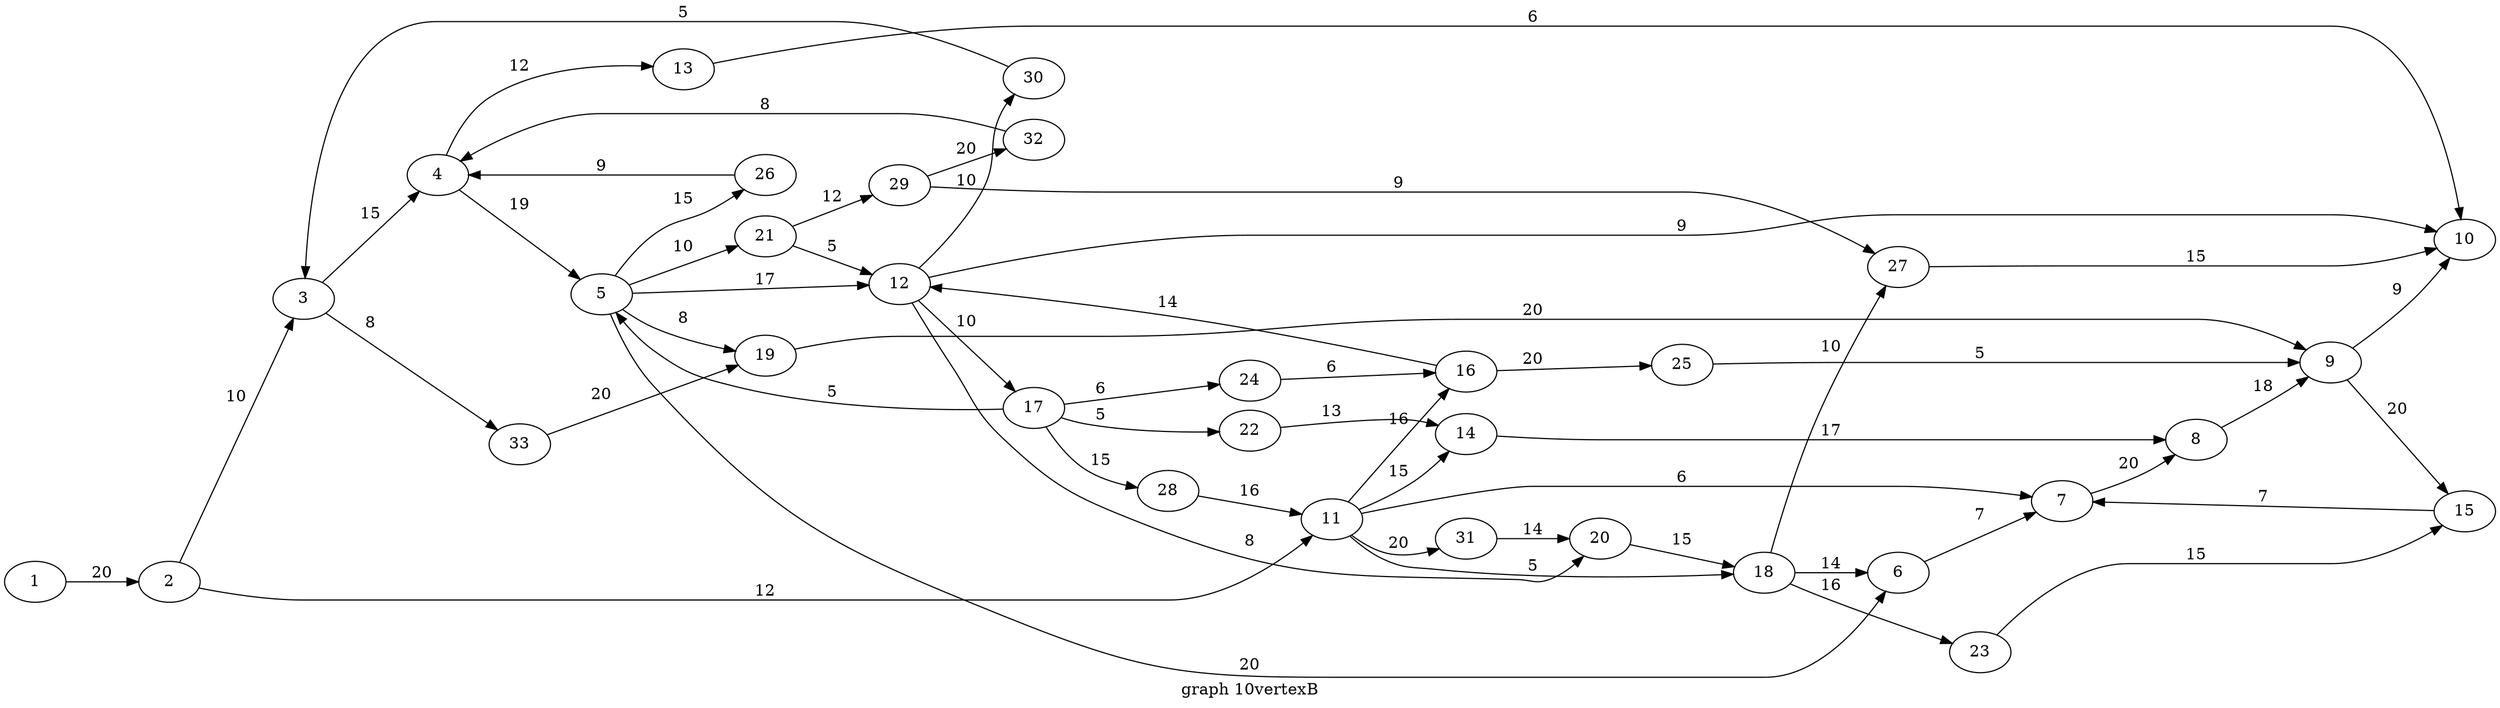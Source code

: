 digraph g{

rankdir = LR

1 -> 2 [label = " 20 "];
2 -> 3 [label = " 10 "];
3 -> 4 [label = " 15 "];
4 -> 5 [label = " 19 "];
5 -> 6 [label = " 20 "];
6 -> 7 [label = " 7 "];
7 -> 8 [label = " 20 "];
8 -> 9 [label = " 18 "];
9 -> 10 [label = " 9 "];
2 -> 11 [label = " 12 "];
11 -> 7 [label = " 6 "];
5 -> 12 [label = " 17 "];
12 -> 10 [label = " 9 "];
4 -> 13 [label = " 12 "];
13 -> 10 [label = " 6 "];
11 -> 14 [label = " 15 "];
14 -> 8 [label = " 17 "];
9 -> 15 [label = " 20 "];
15 -> 7 [label = " 7 "];
11 -> 16 [label = " 16 "];
16 -> 12 [label = " 14 "];
12 -> 17 [label = " 10 "];
17 -> 5 [label = " 5 "];
11 -> 18 [label = " 5 "];
18 -> 6 [label = " 14 "];
5 -> 19 [label = " 8 "];
19 -> 9 [label = " 20 "];
12 -> 20 [label = " 8 "];
20 -> 18 [label = " 15 "];
5 -> 21 [label = " 10 "];
21 -> 12 [label = " 5 "];
17 -> 22 [label = " 5 "];
22 -> 14 [label = " 13 "];
18 -> 23 [label = " 16 "];
23 -> 15 [label = " 15 "];
17 -> 24 [label = " 6 "];
24 -> 16 [label = " 6 "];
16 -> 25 [label = " 20 "];
25 -> 9 [label = " 5 "];
5 -> 26 [label = " 15 "];
26 -> 4 [label = " 9 "];
18 -> 27 [label = " 10 "];
27 -> 10 [label = " 15 "];
17 -> 28 [label = " 15 "];
28 -> 11 [label = " 16 "];
21 -> 29 [label = " 12 "];
29 -> 27 [label = " 9 "];
12 -> 30 [label = " 10 "];
30 -> 3 [label = " 5 "];
11 -> 31 [label = " 20 "];
31 -> 20 [label = " 14 "];
29 -> 32 [label = " 20 "];
32 -> 4 [label = " 8 "];
3 -> 33 [label = " 8 "];
33 -> 19 [label = " 20 "];

label = "graph 10vertexB"
}
